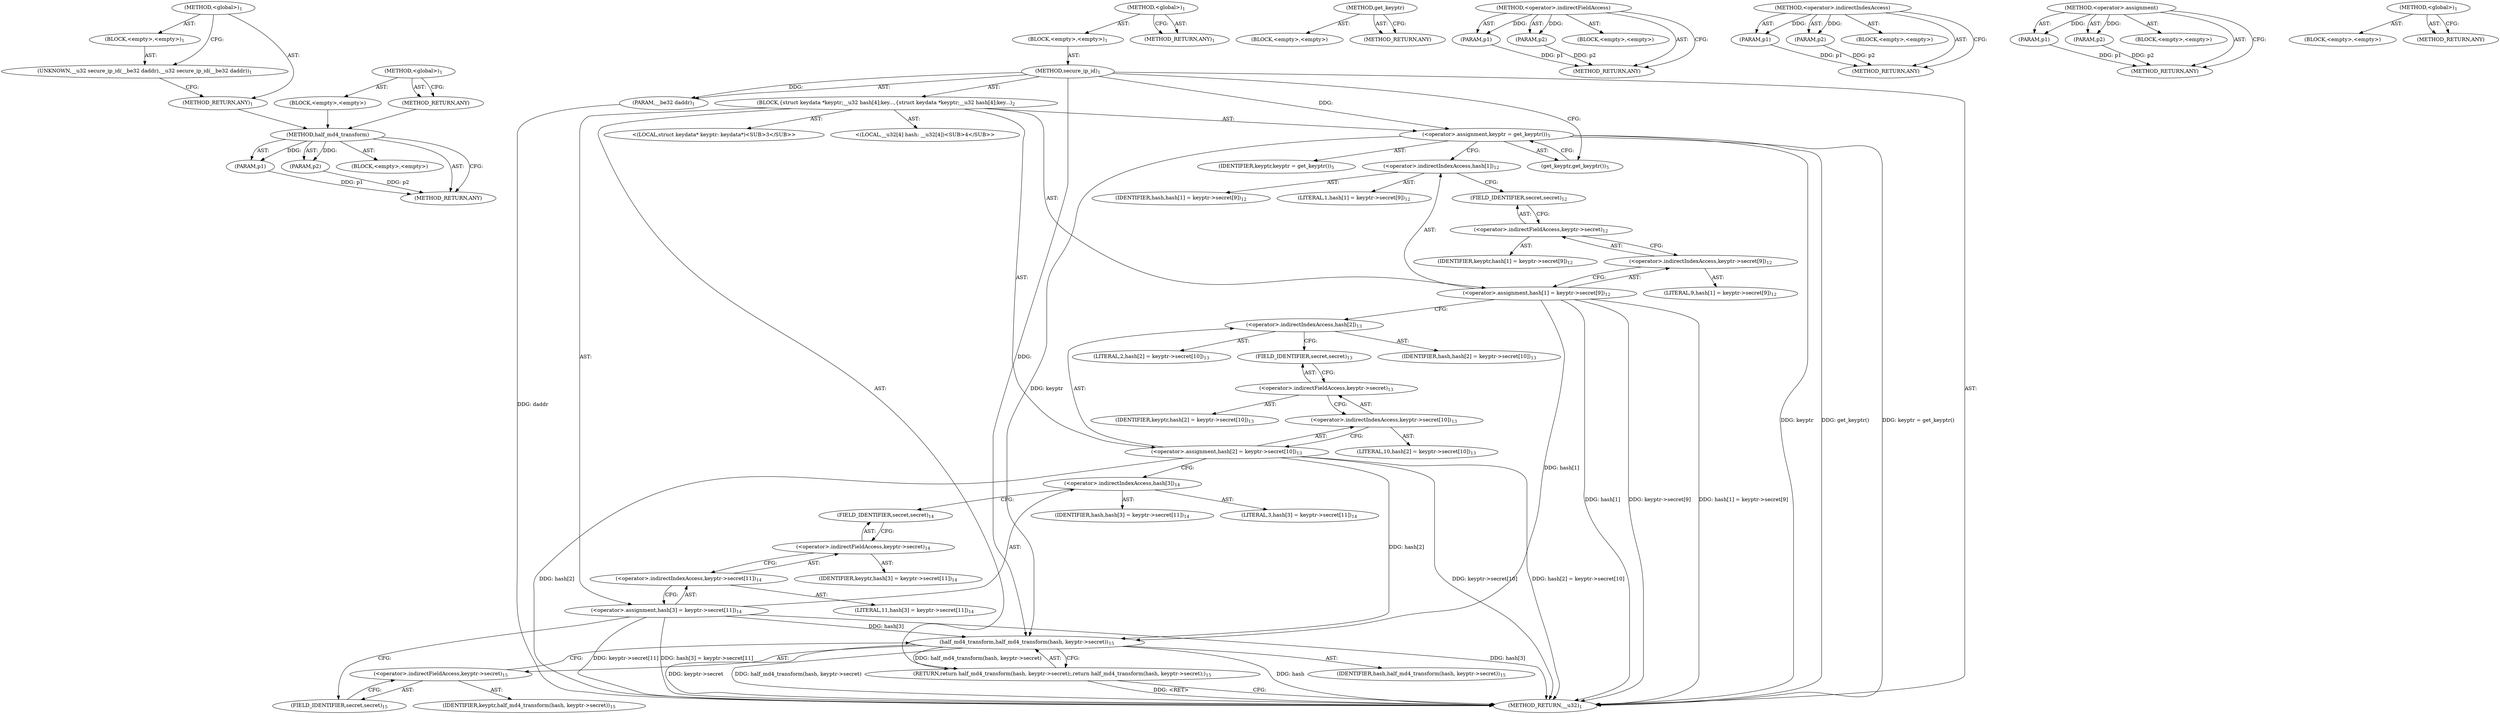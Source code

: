digraph "&lt;global&gt;" {
vulnerable_92 [label=<(METHOD,half_md4_transform)>];
vulnerable_93 [label=<(PARAM,p1)>];
vulnerable_94 [label=<(PARAM,p2)>];
vulnerable_95 [label=<(BLOCK,&lt;empty&gt;,&lt;empty&gt;)>];
vulnerable_96 [label=<(METHOD_RETURN,ANY)>];
vulnerable_6 [label=<(METHOD,&lt;global&gt;)<SUB>1</SUB>>];
vulnerable_7 [label=<(BLOCK,&lt;empty&gt;,&lt;empty&gt;)<SUB>1</SUB>>];
vulnerable_8 [label=<(METHOD,secure_ip_id)<SUB>1</SUB>>];
vulnerable_9 [label=<(PARAM,__be32 daddr)<SUB>1</SUB>>];
vulnerable_10 [label=<(BLOCK,{
	struct keydata *keyptr;
	__u32 hash[4];
	key...,{
	struct keydata *keyptr;
	__u32 hash[4];
	key...)<SUB>2</SUB>>];
vulnerable_11 [label="<(LOCAL,struct keydata* keyptr: keydata*)<SUB>3</SUB>>"];
vulnerable_12 [label="<(LOCAL,__u32[4] hash: __u32[4])<SUB>4</SUB>>"];
vulnerable_13 [label=<(&lt;operator&gt;.assignment,keyptr = get_keyptr())<SUB>5</SUB>>];
vulnerable_14 [label=<(IDENTIFIER,keyptr,keyptr = get_keyptr())<SUB>5</SUB>>];
vulnerable_15 [label=<(get_keyptr,get_keyptr())<SUB>5</SUB>>];
vulnerable_16 [label=<(&lt;operator&gt;.assignment,hash[1] = keyptr-&gt;secret[9])<SUB>12</SUB>>];
vulnerable_17 [label=<(&lt;operator&gt;.indirectIndexAccess,hash[1])<SUB>12</SUB>>];
vulnerable_18 [label=<(IDENTIFIER,hash,hash[1] = keyptr-&gt;secret[9])<SUB>12</SUB>>];
vulnerable_19 [label=<(LITERAL,1,hash[1] = keyptr-&gt;secret[9])<SUB>12</SUB>>];
vulnerable_20 [label=<(&lt;operator&gt;.indirectIndexAccess,keyptr-&gt;secret[9])<SUB>12</SUB>>];
vulnerable_21 [label=<(&lt;operator&gt;.indirectFieldAccess,keyptr-&gt;secret)<SUB>12</SUB>>];
vulnerable_22 [label=<(IDENTIFIER,keyptr,hash[1] = keyptr-&gt;secret[9])<SUB>12</SUB>>];
vulnerable_23 [label=<(FIELD_IDENTIFIER,secret,secret)<SUB>12</SUB>>];
vulnerable_24 [label=<(LITERAL,9,hash[1] = keyptr-&gt;secret[9])<SUB>12</SUB>>];
vulnerable_25 [label=<(&lt;operator&gt;.assignment,hash[2] = keyptr-&gt;secret[10])<SUB>13</SUB>>];
vulnerable_26 [label=<(&lt;operator&gt;.indirectIndexAccess,hash[2])<SUB>13</SUB>>];
vulnerable_27 [label=<(IDENTIFIER,hash,hash[2] = keyptr-&gt;secret[10])<SUB>13</SUB>>];
vulnerable_28 [label=<(LITERAL,2,hash[2] = keyptr-&gt;secret[10])<SUB>13</SUB>>];
vulnerable_29 [label=<(&lt;operator&gt;.indirectIndexAccess,keyptr-&gt;secret[10])<SUB>13</SUB>>];
vulnerable_30 [label=<(&lt;operator&gt;.indirectFieldAccess,keyptr-&gt;secret)<SUB>13</SUB>>];
vulnerable_31 [label=<(IDENTIFIER,keyptr,hash[2] = keyptr-&gt;secret[10])<SUB>13</SUB>>];
vulnerable_32 [label=<(FIELD_IDENTIFIER,secret,secret)<SUB>13</SUB>>];
vulnerable_33 [label=<(LITERAL,10,hash[2] = keyptr-&gt;secret[10])<SUB>13</SUB>>];
vulnerable_34 [label=<(&lt;operator&gt;.assignment,hash[3] = keyptr-&gt;secret[11])<SUB>14</SUB>>];
vulnerable_35 [label=<(&lt;operator&gt;.indirectIndexAccess,hash[3])<SUB>14</SUB>>];
vulnerable_36 [label=<(IDENTIFIER,hash,hash[3] = keyptr-&gt;secret[11])<SUB>14</SUB>>];
vulnerable_37 [label=<(LITERAL,3,hash[3] = keyptr-&gt;secret[11])<SUB>14</SUB>>];
vulnerable_38 [label=<(&lt;operator&gt;.indirectIndexAccess,keyptr-&gt;secret[11])<SUB>14</SUB>>];
vulnerable_39 [label=<(&lt;operator&gt;.indirectFieldAccess,keyptr-&gt;secret)<SUB>14</SUB>>];
vulnerable_40 [label=<(IDENTIFIER,keyptr,hash[3] = keyptr-&gt;secret[11])<SUB>14</SUB>>];
vulnerable_41 [label=<(FIELD_IDENTIFIER,secret,secret)<SUB>14</SUB>>];
vulnerable_42 [label=<(LITERAL,11,hash[3] = keyptr-&gt;secret[11])<SUB>14</SUB>>];
vulnerable_43 [label=<(RETURN,return half_md4_transform(hash, keyptr-&gt;secret);,return half_md4_transform(hash, keyptr-&gt;secret);)<SUB>15</SUB>>];
vulnerable_44 [label=<(half_md4_transform,half_md4_transform(hash, keyptr-&gt;secret))<SUB>15</SUB>>];
vulnerable_45 [label=<(IDENTIFIER,hash,half_md4_transform(hash, keyptr-&gt;secret))<SUB>15</SUB>>];
vulnerable_46 [label=<(&lt;operator&gt;.indirectFieldAccess,keyptr-&gt;secret)<SUB>15</SUB>>];
vulnerable_47 [label=<(IDENTIFIER,keyptr,half_md4_transform(hash, keyptr-&gt;secret))<SUB>15</SUB>>];
vulnerable_48 [label=<(FIELD_IDENTIFIER,secret,secret)<SUB>15</SUB>>];
vulnerable_49 [label=<(METHOD_RETURN,__u32)<SUB>1</SUB>>];
vulnerable_51 [label=<(METHOD_RETURN,ANY)<SUB>1</SUB>>];
vulnerable_79 [label=<(METHOD,get_keyptr)>];
vulnerable_80 [label=<(BLOCK,&lt;empty&gt;,&lt;empty&gt;)>];
vulnerable_81 [label=<(METHOD_RETURN,ANY)>];
vulnerable_87 [label=<(METHOD,&lt;operator&gt;.indirectFieldAccess)>];
vulnerable_88 [label=<(PARAM,p1)>];
vulnerable_89 [label=<(PARAM,p2)>];
vulnerable_90 [label=<(BLOCK,&lt;empty&gt;,&lt;empty&gt;)>];
vulnerable_91 [label=<(METHOD_RETURN,ANY)>];
vulnerable_82 [label=<(METHOD,&lt;operator&gt;.indirectIndexAccess)>];
vulnerable_83 [label=<(PARAM,p1)>];
vulnerable_84 [label=<(PARAM,p2)>];
vulnerable_85 [label=<(BLOCK,&lt;empty&gt;,&lt;empty&gt;)>];
vulnerable_86 [label=<(METHOD_RETURN,ANY)>];
vulnerable_74 [label=<(METHOD,&lt;operator&gt;.assignment)>];
vulnerable_75 [label=<(PARAM,p1)>];
vulnerable_76 [label=<(PARAM,p2)>];
vulnerable_77 [label=<(BLOCK,&lt;empty&gt;,&lt;empty&gt;)>];
vulnerable_78 [label=<(METHOD_RETURN,ANY)>];
vulnerable_68 [label=<(METHOD,&lt;global&gt;)<SUB>1</SUB>>];
vulnerable_69 [label=<(BLOCK,&lt;empty&gt;,&lt;empty&gt;)>];
vulnerable_70 [label=<(METHOD_RETURN,ANY)>];
fixed_6 [label=<(METHOD,&lt;global&gt;)<SUB>1</SUB>>];
fixed_7 [label=<(BLOCK,&lt;empty&gt;,&lt;empty&gt;)<SUB>1</SUB>>];
fixed_8 [label=<(UNKNOWN,__u32 secure_ip_id(__be32 daddr),__u32 secure_ip_id(__be32 daddr))<SUB>1</SUB>>];
fixed_9 [label=<(METHOD_RETURN,ANY)<SUB>1</SUB>>];
fixed_14 [label=<(METHOD,&lt;global&gt;)<SUB>1</SUB>>];
fixed_15 [label=<(BLOCK,&lt;empty&gt;,&lt;empty&gt;)>];
fixed_16 [label=<(METHOD_RETURN,ANY)>];
vulnerable_92 -> vulnerable_93  [key=0, label="AST: "];
vulnerable_92 -> vulnerable_93  [key=1, label="DDG: "];
vulnerable_92 -> vulnerable_95  [key=0, label="AST: "];
vulnerable_92 -> vulnerable_94  [key=0, label="AST: "];
vulnerable_92 -> vulnerable_94  [key=1, label="DDG: "];
vulnerable_92 -> vulnerable_96  [key=0, label="AST: "];
vulnerable_92 -> vulnerable_96  [key=1, label="CFG: "];
vulnerable_93 -> vulnerable_96  [key=0, label="DDG: p1"];
vulnerable_94 -> vulnerable_96  [key=0, label="DDG: p2"];
vulnerable_6 -> vulnerable_7  [key=0, label="AST: "];
vulnerable_6 -> vulnerable_51  [key=0, label="AST: "];
vulnerable_6 -> vulnerable_51  [key=1, label="CFG: "];
vulnerable_7 -> vulnerable_8  [key=0, label="AST: "];
vulnerable_8 -> vulnerable_9  [key=0, label="AST: "];
vulnerable_8 -> vulnerable_9  [key=1, label="DDG: "];
vulnerable_8 -> vulnerable_10  [key=0, label="AST: "];
vulnerable_8 -> vulnerable_49  [key=0, label="AST: "];
vulnerable_8 -> vulnerable_15  [key=0, label="CFG: "];
vulnerable_8 -> vulnerable_13  [key=0, label="DDG: "];
vulnerable_8 -> vulnerable_44  [key=0, label="DDG: "];
vulnerable_9 -> vulnerable_49  [key=0, label="DDG: daddr"];
vulnerable_10 -> vulnerable_11  [key=0, label="AST: "];
vulnerable_10 -> vulnerable_12  [key=0, label="AST: "];
vulnerable_10 -> vulnerable_13  [key=0, label="AST: "];
vulnerable_10 -> vulnerable_16  [key=0, label="AST: "];
vulnerable_10 -> vulnerable_25  [key=0, label="AST: "];
vulnerable_10 -> vulnerable_34  [key=0, label="AST: "];
vulnerable_10 -> vulnerable_43  [key=0, label="AST: "];
vulnerable_13 -> vulnerable_14  [key=0, label="AST: "];
vulnerable_13 -> vulnerable_15  [key=0, label="AST: "];
vulnerable_13 -> vulnerable_17  [key=0, label="CFG: "];
vulnerable_13 -> vulnerable_49  [key=0, label="DDG: keyptr"];
vulnerable_13 -> vulnerable_49  [key=1, label="DDG: get_keyptr()"];
vulnerable_13 -> vulnerable_49  [key=2, label="DDG: keyptr = get_keyptr()"];
vulnerable_13 -> vulnerable_44  [key=0, label="DDG: keyptr"];
vulnerable_15 -> vulnerable_13  [key=0, label="CFG: "];
vulnerable_16 -> vulnerable_17  [key=0, label="AST: "];
vulnerable_16 -> vulnerable_20  [key=0, label="AST: "];
vulnerable_16 -> vulnerable_26  [key=0, label="CFG: "];
vulnerable_16 -> vulnerable_49  [key=0, label="DDG: hash[1]"];
vulnerable_16 -> vulnerable_49  [key=1, label="DDG: keyptr-&gt;secret[9]"];
vulnerable_16 -> vulnerable_49  [key=2, label="DDG: hash[1] = keyptr-&gt;secret[9]"];
vulnerable_16 -> vulnerable_44  [key=0, label="DDG: hash[1]"];
vulnerable_17 -> vulnerable_18  [key=0, label="AST: "];
vulnerable_17 -> vulnerable_19  [key=0, label="AST: "];
vulnerable_17 -> vulnerable_23  [key=0, label="CFG: "];
vulnerable_20 -> vulnerable_21  [key=0, label="AST: "];
vulnerable_20 -> vulnerable_24  [key=0, label="AST: "];
vulnerable_20 -> vulnerable_16  [key=0, label="CFG: "];
vulnerable_21 -> vulnerable_22  [key=0, label="AST: "];
vulnerable_21 -> vulnerable_23  [key=0, label="AST: "];
vulnerable_21 -> vulnerable_20  [key=0, label="CFG: "];
vulnerable_23 -> vulnerable_21  [key=0, label="CFG: "];
vulnerable_25 -> vulnerable_26  [key=0, label="AST: "];
vulnerable_25 -> vulnerable_29  [key=0, label="AST: "];
vulnerable_25 -> vulnerable_35  [key=0, label="CFG: "];
vulnerable_25 -> vulnerable_49  [key=0, label="DDG: hash[2]"];
vulnerable_25 -> vulnerable_49  [key=1, label="DDG: keyptr-&gt;secret[10]"];
vulnerable_25 -> vulnerable_49  [key=2, label="DDG: hash[2] = keyptr-&gt;secret[10]"];
vulnerable_25 -> vulnerable_44  [key=0, label="DDG: hash[2]"];
vulnerable_26 -> vulnerable_27  [key=0, label="AST: "];
vulnerable_26 -> vulnerable_28  [key=0, label="AST: "];
vulnerable_26 -> vulnerable_32  [key=0, label="CFG: "];
vulnerable_29 -> vulnerable_30  [key=0, label="AST: "];
vulnerable_29 -> vulnerable_33  [key=0, label="AST: "];
vulnerable_29 -> vulnerable_25  [key=0, label="CFG: "];
vulnerable_30 -> vulnerable_31  [key=0, label="AST: "];
vulnerable_30 -> vulnerable_32  [key=0, label="AST: "];
vulnerable_30 -> vulnerable_29  [key=0, label="CFG: "];
vulnerable_32 -> vulnerable_30  [key=0, label="CFG: "];
vulnerable_34 -> vulnerable_35  [key=0, label="AST: "];
vulnerable_34 -> vulnerable_38  [key=0, label="AST: "];
vulnerable_34 -> vulnerable_48  [key=0, label="CFG: "];
vulnerable_34 -> vulnerable_49  [key=0, label="DDG: hash[3]"];
vulnerable_34 -> vulnerable_49  [key=1, label="DDG: keyptr-&gt;secret[11]"];
vulnerable_34 -> vulnerable_49  [key=2, label="DDG: hash[3] = keyptr-&gt;secret[11]"];
vulnerable_34 -> vulnerable_44  [key=0, label="DDG: hash[3]"];
vulnerable_35 -> vulnerable_36  [key=0, label="AST: "];
vulnerable_35 -> vulnerable_37  [key=0, label="AST: "];
vulnerable_35 -> vulnerable_41  [key=0, label="CFG: "];
vulnerable_38 -> vulnerable_39  [key=0, label="AST: "];
vulnerable_38 -> vulnerable_42  [key=0, label="AST: "];
vulnerable_38 -> vulnerable_34  [key=0, label="CFG: "];
vulnerable_39 -> vulnerable_40  [key=0, label="AST: "];
vulnerable_39 -> vulnerable_41  [key=0, label="AST: "];
vulnerable_39 -> vulnerable_38  [key=0, label="CFG: "];
vulnerable_41 -> vulnerable_39  [key=0, label="CFG: "];
vulnerable_43 -> vulnerable_44  [key=0, label="AST: "];
vulnerable_43 -> vulnerable_49  [key=0, label="CFG: "];
vulnerable_43 -> vulnerable_49  [key=1, label="DDG: &lt;RET&gt;"];
vulnerable_44 -> vulnerable_45  [key=0, label="AST: "];
vulnerable_44 -> vulnerable_46  [key=0, label="AST: "];
vulnerable_44 -> vulnerable_43  [key=0, label="CFG: "];
vulnerable_44 -> vulnerable_43  [key=1, label="DDG: half_md4_transform(hash, keyptr-&gt;secret)"];
vulnerable_44 -> vulnerable_49  [key=0, label="DDG: hash"];
vulnerable_44 -> vulnerable_49  [key=1, label="DDG: keyptr-&gt;secret"];
vulnerable_44 -> vulnerable_49  [key=2, label="DDG: half_md4_transform(hash, keyptr-&gt;secret)"];
vulnerable_46 -> vulnerable_47  [key=0, label="AST: "];
vulnerable_46 -> vulnerable_48  [key=0, label="AST: "];
vulnerable_46 -> vulnerable_44  [key=0, label="CFG: "];
vulnerable_48 -> vulnerable_46  [key=0, label="CFG: "];
vulnerable_79 -> vulnerable_80  [key=0, label="AST: "];
vulnerable_79 -> vulnerable_81  [key=0, label="AST: "];
vulnerable_79 -> vulnerable_81  [key=1, label="CFG: "];
vulnerable_87 -> vulnerable_88  [key=0, label="AST: "];
vulnerable_87 -> vulnerable_88  [key=1, label="DDG: "];
vulnerable_87 -> vulnerable_90  [key=0, label="AST: "];
vulnerable_87 -> vulnerable_89  [key=0, label="AST: "];
vulnerable_87 -> vulnerable_89  [key=1, label="DDG: "];
vulnerable_87 -> vulnerable_91  [key=0, label="AST: "];
vulnerable_87 -> vulnerable_91  [key=1, label="CFG: "];
vulnerable_88 -> vulnerable_91  [key=0, label="DDG: p1"];
vulnerable_89 -> vulnerable_91  [key=0, label="DDG: p2"];
vulnerable_82 -> vulnerable_83  [key=0, label="AST: "];
vulnerable_82 -> vulnerable_83  [key=1, label="DDG: "];
vulnerable_82 -> vulnerable_85  [key=0, label="AST: "];
vulnerable_82 -> vulnerable_84  [key=0, label="AST: "];
vulnerable_82 -> vulnerable_84  [key=1, label="DDG: "];
vulnerable_82 -> vulnerable_86  [key=0, label="AST: "];
vulnerable_82 -> vulnerable_86  [key=1, label="CFG: "];
vulnerable_83 -> vulnerable_86  [key=0, label="DDG: p1"];
vulnerable_84 -> vulnerable_86  [key=0, label="DDG: p2"];
vulnerable_74 -> vulnerable_75  [key=0, label="AST: "];
vulnerable_74 -> vulnerable_75  [key=1, label="DDG: "];
vulnerable_74 -> vulnerable_77  [key=0, label="AST: "];
vulnerable_74 -> vulnerable_76  [key=0, label="AST: "];
vulnerable_74 -> vulnerable_76  [key=1, label="DDG: "];
vulnerable_74 -> vulnerable_78  [key=0, label="AST: "];
vulnerable_74 -> vulnerable_78  [key=1, label="CFG: "];
vulnerable_75 -> vulnerable_78  [key=0, label="DDG: p1"];
vulnerable_76 -> vulnerable_78  [key=0, label="DDG: p2"];
vulnerable_68 -> vulnerable_69  [key=0, label="AST: "];
vulnerable_68 -> vulnerable_70  [key=0, label="AST: "];
vulnerable_68 -> vulnerable_70  [key=1, label="CFG: "];
fixed_6 -> fixed_7  [key=0, label="AST: "];
fixed_6 -> fixed_9  [key=0, label="AST: "];
fixed_6 -> fixed_8  [key=0, label="CFG: "];
fixed_7 -> fixed_8  [key=0, label="AST: "];
fixed_8 -> fixed_9  [key=0, label="CFG: "];
fixed_9 -> vulnerable_92  [key=0];
fixed_14 -> fixed_15  [key=0, label="AST: "];
fixed_14 -> fixed_16  [key=0, label="AST: "];
fixed_14 -> fixed_16  [key=1, label="CFG: "];
fixed_15 -> vulnerable_92  [key=0];
fixed_16 -> vulnerable_92  [key=0];
}
